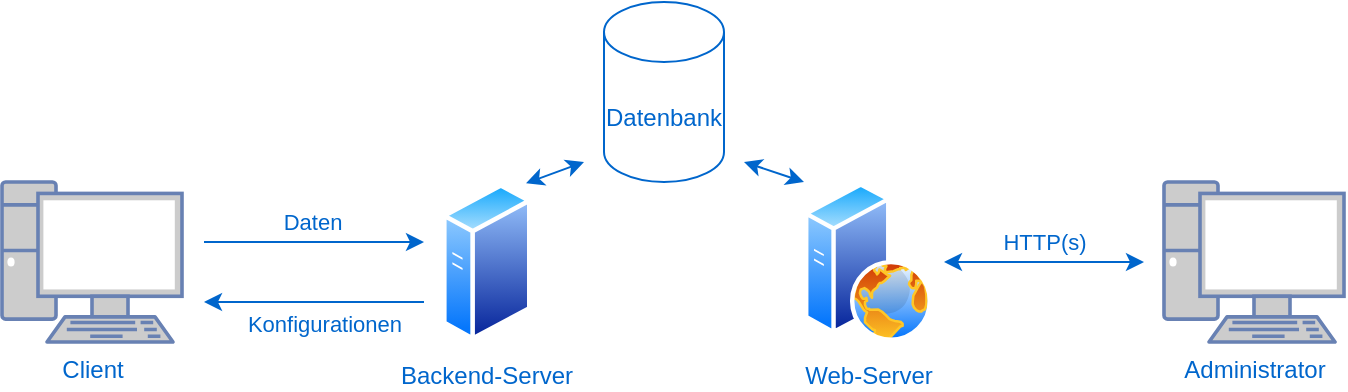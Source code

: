 <mxfile version="20.3.3" type="device"><diagram id="kPYxKTnvqxyyKlwYonGd" name="Seite-1"><mxGraphModel dx="981" dy="519" grid="1" gridSize="10" guides="1" tooltips="1" connect="1" arrows="1" fold="1" page="1" pageScale="1" pageWidth="827" pageHeight="1169" math="0" shadow="0"><root><mxCell id="0"/><mxCell id="1" parent="0"/><mxCell id="nywZWOCQ0KSEjjWV9T6B-4" style="rounded=0;orthogonalLoop=1;jettySize=auto;html=1;fontColor=#0066CC;strokeColor=#0066CC;" edge="1" parent="1"><mxGeometry relative="1" as="geometry"><mxPoint x="120" y="230" as="sourcePoint"/><mxPoint x="230" y="230" as="targetPoint"/></mxGeometry></mxCell><mxCell id="nywZWOCQ0KSEjjWV9T6B-11" value="Daten" style="edgeLabel;html=1;align=center;verticalAlign=middle;resizable=0;points=[];fontColor=#0066CC;" vertex="1" connectable="0" parent="nywZWOCQ0KSEjjWV9T6B-4"><mxGeometry x="-0.323" y="-4" relative="1" as="geometry"><mxPoint x="17" y="-14" as="offset"/></mxGeometry></mxCell><mxCell id="nywZWOCQ0KSEjjWV9T6B-2" value="Client" style="fontColor=#0066CC;verticalAlign=top;verticalLabelPosition=bottom;labelPosition=center;align=center;html=1;outlineConnect=0;fillColor=#CCCCCC;strokeColor=#6881B3;gradientColor=none;gradientDirection=north;strokeWidth=2;shape=mxgraph.networks.pc;" vertex="1" parent="1"><mxGeometry x="19" y="200" width="90" height="80" as="geometry"/></mxCell><mxCell id="nywZWOCQ0KSEjjWV9T6B-6" style="rounded=0;orthogonalLoop=1;jettySize=auto;html=1;strokeColor=#0066CC;fontColor=#0066CC;endArrow=classic;endFill=1;startArrow=classic;startFill=1;exitX=0.938;exitY=0.008;exitDx=0;exitDy=0;exitPerimeter=0;" edge="1" parent="1" source="nywZWOCQ0KSEjjWV9T6B-3"><mxGeometry relative="1" as="geometry"><mxPoint x="290" y="200" as="sourcePoint"/><mxPoint x="310" y="190" as="targetPoint"/></mxGeometry></mxCell><mxCell id="nywZWOCQ0KSEjjWV9T6B-12" style="edgeStyle=none;rounded=0;orthogonalLoop=1;jettySize=auto;html=1;strokeColor=#0066CC;fontColor=#0066CC;" edge="1" parent="1"><mxGeometry relative="1" as="geometry"><mxPoint x="230" y="260" as="sourcePoint"/><mxPoint x="120" y="260" as="targetPoint"/></mxGeometry></mxCell><mxCell id="nywZWOCQ0KSEjjWV9T6B-13" value="Konfigurationen" style="edgeLabel;html=1;align=center;verticalAlign=middle;resizable=0;points=[];fontColor=#0066CC;" vertex="1" connectable="0" parent="nywZWOCQ0KSEjjWV9T6B-12"><mxGeometry x="-0.217" y="2" relative="1" as="geometry"><mxPoint x="-7" y="9" as="offset"/></mxGeometry></mxCell><mxCell id="nywZWOCQ0KSEjjWV9T6B-3" value="Backend-Server" style="aspect=fixed;perimeter=ellipsePerimeter;html=1;align=center;shadow=0;dashed=0;spacingTop=3;image;image=img/lib/active_directory/generic_server.svg;fontColor=#0066CC;" vertex="1" parent="1"><mxGeometry x="239" y="200" width="44.8" height="80" as="geometry"/></mxCell><mxCell id="nywZWOCQ0KSEjjWV9T6B-8" style="edgeStyle=none;rounded=0;orthogonalLoop=1;jettySize=auto;html=1;strokeColor=#0066CC;fontColor=#0066CC;startArrow=classic;startFill=1;entryX=0;entryY=0;entryDx=0;entryDy=0;entryPerimeter=0;" edge="1" parent="1" target="nywZWOCQ0KSEjjWV9T6B-7"><mxGeometry relative="1" as="geometry"><mxPoint x="390" y="190" as="sourcePoint"/><mxPoint x="410" y="200" as="targetPoint"/></mxGeometry></mxCell><mxCell id="nywZWOCQ0KSEjjWV9T6B-5" value="Datenbank" style="shape=cylinder3;whiteSpace=wrap;html=1;boundedLbl=1;backgroundOutline=1;size=15;fontColor=#0066CC;strokeColor=#0066CC;" vertex="1" parent="1"><mxGeometry x="320" y="110" width="60" height="90" as="geometry"/></mxCell><mxCell id="nywZWOCQ0KSEjjWV9T6B-7" value="Web-Server" style="aspect=fixed;perimeter=ellipsePerimeter;html=1;align=center;shadow=0;dashed=0;spacingTop=3;image;image=img/lib/active_directory/web_server.svg;strokeColor=#0066CC;fontColor=#0066CC;" vertex="1" parent="1"><mxGeometry x="420" y="200" width="64" height="80" as="geometry"/></mxCell><mxCell id="nywZWOCQ0KSEjjWV9T6B-10" style="edgeStyle=none;rounded=0;orthogonalLoop=1;jettySize=auto;html=1;strokeColor=#0066CC;fontColor=#0066CC;startArrow=classic;startFill=1;" edge="1" parent="1"><mxGeometry relative="1" as="geometry"><mxPoint x="590" y="240" as="sourcePoint"/><mxPoint x="490" y="240" as="targetPoint"/></mxGeometry></mxCell><mxCell id="nywZWOCQ0KSEjjWV9T6B-15" value="HTTP(s)" style="edgeLabel;html=1;align=center;verticalAlign=middle;resizable=0;points=[];fontColor=#0066CC;" vertex="1" connectable="0" parent="nywZWOCQ0KSEjjWV9T6B-10"><mxGeometry x="-0.333" y="2" relative="1" as="geometry"><mxPoint x="-17" y="-12" as="offset"/></mxGeometry></mxCell><mxCell id="nywZWOCQ0KSEjjWV9T6B-9" value="Administrator" style="fontColor=#0066CC;verticalAlign=top;verticalLabelPosition=bottom;labelPosition=center;align=center;html=1;outlineConnect=0;fillColor=#CCCCCC;strokeColor=#6881B3;gradientColor=none;gradientDirection=north;strokeWidth=2;shape=mxgraph.networks.pc;" vertex="1" parent="1"><mxGeometry x="600" y="200" width="90" height="80" as="geometry"/></mxCell></root></mxGraphModel></diagram></mxfile>